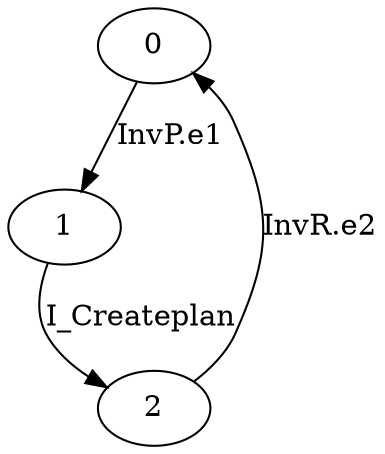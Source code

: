 digraph G {
  0 -> 1 [ label="InvP.e1" ];
  1 -> 2 [ label="I_Createplan" ];
  2 -> 0 [ label="InvR.e2" ];
}
